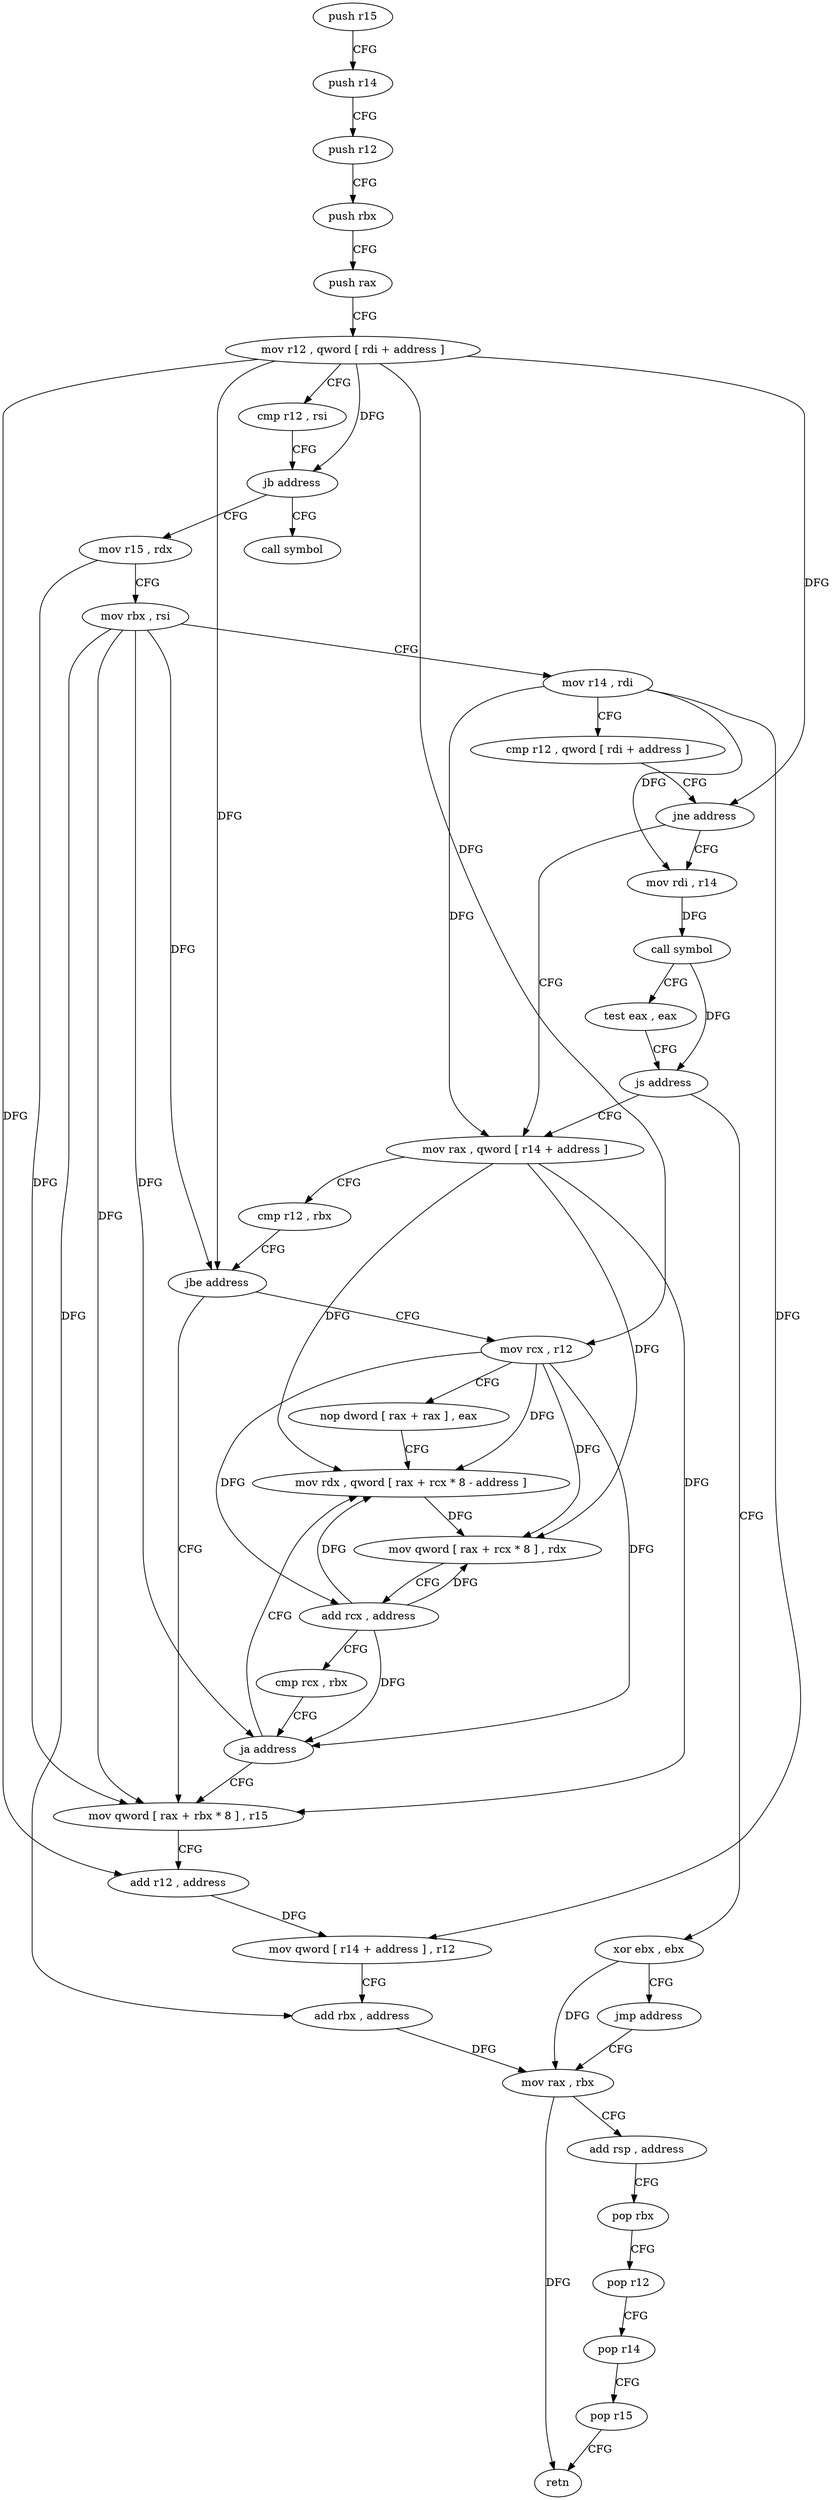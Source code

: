 digraph "func" {
"149472" [label = "push r15" ]
"149474" [label = "push r14" ]
"149476" [label = "push r12" ]
"149478" [label = "push rbx" ]
"149479" [label = "push rax" ]
"149480" [label = "mov r12 , qword [ rdi + address ]" ]
"149484" [label = "cmp r12 , rsi" ]
"149487" [label = "jb address" ]
"149589" [label = "call symbol" ]
"149489" [label = "mov r15 , rdx" ]
"149492" [label = "mov rbx , rsi" ]
"149495" [label = "mov r14 , rdi" ]
"149498" [label = "cmp r12 , qword [ rdi + address ]" ]
"149502" [label = "jne address" ]
"149516" [label = "mov rax , qword [ r14 + address ]" ]
"149504" [label = "mov rdi , r14" ]
"149520" [label = "cmp r12 , rbx" ]
"149523" [label = "jbe address" ]
"149554" [label = "mov qword [ rax + rbx * 8 ] , r15" ]
"149525" [label = "mov rcx , r12" ]
"149507" [label = "call symbol" ]
"149512" [label = "test eax , eax" ]
"149514" [label = "js address" ]
"149585" [label = "xor ebx , ebx" ]
"149558" [label = "add r12 , address" ]
"149562" [label = "mov qword [ r14 + address ] , r12" ]
"149566" [label = "add rbx , address" ]
"149570" [label = "mov rax , rbx" ]
"149528" [label = "nop dword [ rax + rax ] , eax" ]
"149536" [label = "mov rdx , qword [ rax + rcx * 8 - address ]" ]
"149587" [label = "jmp address" ]
"149541" [label = "mov qword [ rax + rcx * 8 ] , rdx" ]
"149545" [label = "add rcx , address" ]
"149549" [label = "cmp rcx , rbx" ]
"149552" [label = "ja address" ]
"149573" [label = "add rsp , address" ]
"149577" [label = "pop rbx" ]
"149578" [label = "pop r12" ]
"149580" [label = "pop r14" ]
"149582" [label = "pop r15" ]
"149584" [label = "retn" ]
"149472" -> "149474" [ label = "CFG" ]
"149474" -> "149476" [ label = "CFG" ]
"149476" -> "149478" [ label = "CFG" ]
"149478" -> "149479" [ label = "CFG" ]
"149479" -> "149480" [ label = "CFG" ]
"149480" -> "149484" [ label = "CFG" ]
"149480" -> "149487" [ label = "DFG" ]
"149480" -> "149502" [ label = "DFG" ]
"149480" -> "149523" [ label = "DFG" ]
"149480" -> "149558" [ label = "DFG" ]
"149480" -> "149525" [ label = "DFG" ]
"149484" -> "149487" [ label = "CFG" ]
"149487" -> "149589" [ label = "CFG" ]
"149487" -> "149489" [ label = "CFG" ]
"149489" -> "149492" [ label = "CFG" ]
"149489" -> "149554" [ label = "DFG" ]
"149492" -> "149495" [ label = "CFG" ]
"149492" -> "149523" [ label = "DFG" ]
"149492" -> "149554" [ label = "DFG" ]
"149492" -> "149566" [ label = "DFG" ]
"149492" -> "149552" [ label = "DFG" ]
"149495" -> "149498" [ label = "CFG" ]
"149495" -> "149516" [ label = "DFG" ]
"149495" -> "149504" [ label = "DFG" ]
"149495" -> "149562" [ label = "DFG" ]
"149498" -> "149502" [ label = "CFG" ]
"149502" -> "149516" [ label = "CFG" ]
"149502" -> "149504" [ label = "CFG" ]
"149516" -> "149520" [ label = "CFG" ]
"149516" -> "149554" [ label = "DFG" ]
"149516" -> "149536" [ label = "DFG" ]
"149516" -> "149541" [ label = "DFG" ]
"149504" -> "149507" [ label = "DFG" ]
"149520" -> "149523" [ label = "CFG" ]
"149523" -> "149554" [ label = "CFG" ]
"149523" -> "149525" [ label = "CFG" ]
"149554" -> "149558" [ label = "CFG" ]
"149525" -> "149528" [ label = "CFG" ]
"149525" -> "149536" [ label = "DFG" ]
"149525" -> "149541" [ label = "DFG" ]
"149525" -> "149545" [ label = "DFG" ]
"149525" -> "149552" [ label = "DFG" ]
"149507" -> "149512" [ label = "CFG" ]
"149507" -> "149514" [ label = "DFG" ]
"149512" -> "149514" [ label = "CFG" ]
"149514" -> "149585" [ label = "CFG" ]
"149514" -> "149516" [ label = "CFG" ]
"149585" -> "149587" [ label = "CFG" ]
"149585" -> "149570" [ label = "DFG" ]
"149558" -> "149562" [ label = "DFG" ]
"149562" -> "149566" [ label = "CFG" ]
"149566" -> "149570" [ label = "DFG" ]
"149570" -> "149573" [ label = "CFG" ]
"149570" -> "149584" [ label = "DFG" ]
"149528" -> "149536" [ label = "CFG" ]
"149536" -> "149541" [ label = "DFG" ]
"149587" -> "149570" [ label = "CFG" ]
"149541" -> "149545" [ label = "CFG" ]
"149545" -> "149549" [ label = "CFG" ]
"149545" -> "149536" [ label = "DFG" ]
"149545" -> "149541" [ label = "DFG" ]
"149545" -> "149552" [ label = "DFG" ]
"149549" -> "149552" [ label = "CFG" ]
"149552" -> "149536" [ label = "CFG" ]
"149552" -> "149554" [ label = "CFG" ]
"149573" -> "149577" [ label = "CFG" ]
"149577" -> "149578" [ label = "CFG" ]
"149578" -> "149580" [ label = "CFG" ]
"149580" -> "149582" [ label = "CFG" ]
"149582" -> "149584" [ label = "CFG" ]
}
